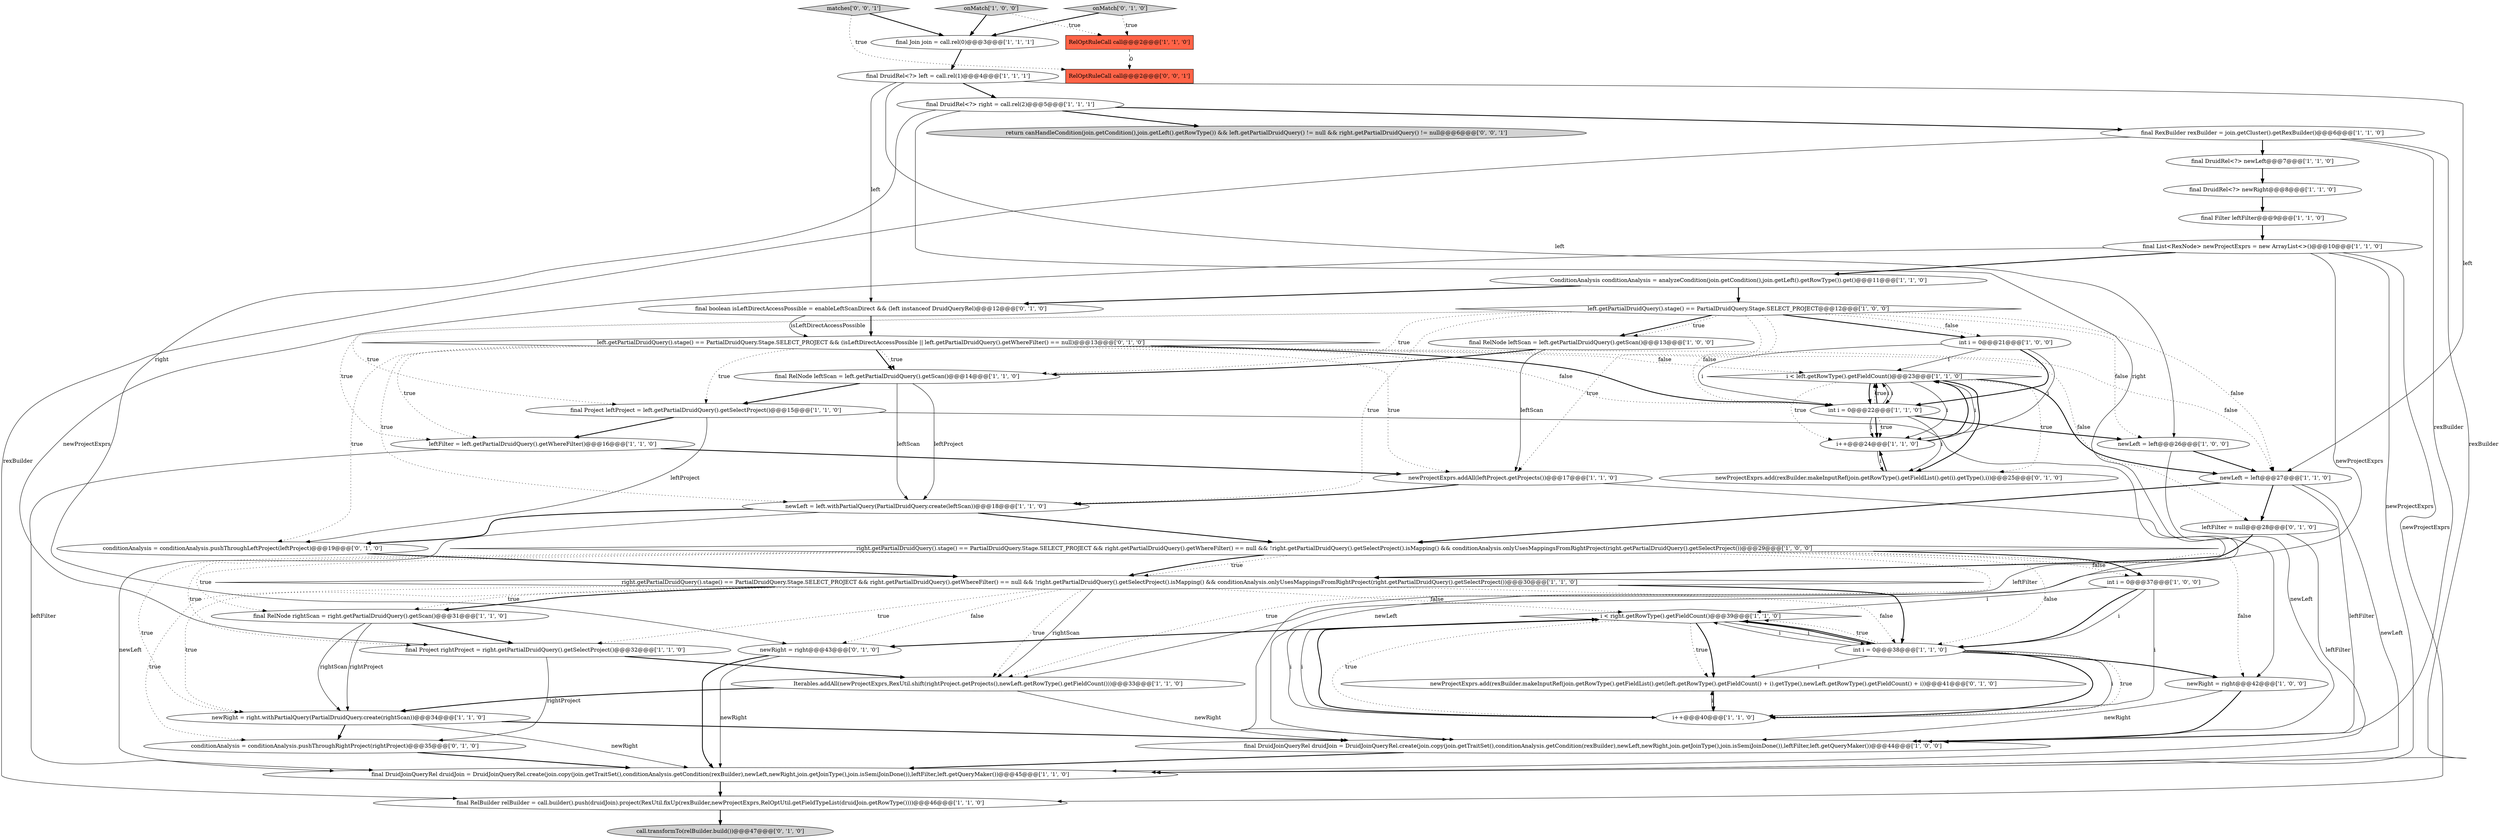 digraph {
4 [style = filled, label = "left.getPartialDruidQuery().stage() == PartialDruidQuery.Stage.SELECT_PROJECT@@@12@@@['1', '0', '0']", fillcolor = white, shape = diamond image = "AAA0AAABBB1BBB"];
19 [style = filled, label = "final RelBuilder relBuilder = call.builder().push(druidJoin).project(RexUtil.fixUp(rexBuilder,newProjectExprs,RelOptUtil.getFieldTypeList(druidJoin.getRowType())))@@@46@@@['1', '1', '0']", fillcolor = white, shape = ellipse image = "AAA0AAABBB1BBB"];
0 [style = filled, label = "int i = 0@@@37@@@['1', '0', '0']", fillcolor = white, shape = ellipse image = "AAA0AAABBB1BBB"];
6 [style = filled, label = "final RelNode leftScan = left.getPartialDruidQuery().getScan()@@@13@@@['1', '0', '0']", fillcolor = white, shape = ellipse image = "AAA0AAABBB1BBB"];
8 [style = filled, label = "Iterables.addAll(newProjectExprs,RexUtil.shift(rightProject.getProjects(),newLeft.getRowType().getFieldCount()))@@@33@@@['1', '1', '0']", fillcolor = white, shape = ellipse image = "AAA0AAABBB1BBB"];
49 [style = filled, label = "RelOptRuleCall call@@@2@@@['0', '0', '1']", fillcolor = tomato, shape = box image = "AAA0AAABBB3BBB"];
2 [style = filled, label = "final Project leftProject = left.getPartialDruidQuery().getSelectProject()@@@15@@@['1', '1', '0']", fillcolor = white, shape = ellipse image = "AAA0AAABBB1BBB"];
14 [style = filled, label = "newRight = right.withPartialQuery(PartialDruidQuery.create(rightScan))@@@34@@@['1', '1', '0']", fillcolor = white, shape = ellipse image = "AAA0AAABBB1BBB"];
31 [style = filled, label = "final DruidJoinQueryRel druidJoin = DruidJoinQueryRel.create(join.copy(join.getTraitSet(),conditionAnalysis.getCondition(rexBuilder),newLeft,newRight,join.getJoinType(),join.isSemiJoinDone()),leftFilter,left.getQueryMaker())@@@44@@@['1', '0', '0']", fillcolor = white, shape = ellipse image = "AAA0AAABBB1BBB"];
44 [style = filled, label = "onMatch['0', '1', '0']", fillcolor = lightgray, shape = diamond image = "AAA0AAABBB2BBB"];
35 [style = filled, label = "newLeft = left.withPartialQuery(PartialDruidQuery.create(leftScan))@@@18@@@['1', '1', '0']", fillcolor = white, shape = ellipse image = "AAA0AAABBB1BBB"];
10 [style = filled, label = "onMatch['1', '0', '0']", fillcolor = lightgray, shape = diamond image = "AAA0AAABBB1BBB"];
17 [style = filled, label = "final List<RexNode> newProjectExprs = new ArrayList<>()@@@10@@@['1', '1', '0']", fillcolor = white, shape = ellipse image = "AAA0AAABBB1BBB"];
24 [style = filled, label = "newProjectExprs.addAll(leftProject.getProjects())@@@17@@@['1', '1', '0']", fillcolor = white, shape = ellipse image = "AAA0AAABBB1BBB"];
22 [style = filled, label = "i < right.getRowType().getFieldCount()@@@39@@@['1', '1', '0']", fillcolor = white, shape = diamond image = "AAA0AAABBB1BBB"];
30 [style = filled, label = "final RelNode rightScan = right.getPartialDruidQuery().getScan()@@@31@@@['1', '1', '0']", fillcolor = white, shape = ellipse image = "AAA0AAABBB1BBB"];
12 [style = filled, label = "i < left.getRowType().getFieldCount()@@@23@@@['1', '1', '0']", fillcolor = white, shape = diamond image = "AAA0AAABBB1BBB"];
15 [style = filled, label = "int i = 0@@@38@@@['1', '1', '0']", fillcolor = white, shape = ellipse image = "AAA0AAABBB1BBB"];
5 [style = filled, label = "final Join join = call.rel(0)@@@3@@@['1', '1', '1']", fillcolor = white, shape = ellipse image = "AAA0AAABBB1BBB"];
25 [style = filled, label = "right.getPartialDruidQuery().stage() == PartialDruidQuery.Stage.SELECT_PROJECT && right.getPartialDruidQuery().getWhereFilter() == null && !right.getPartialDruidQuery().getSelectProject().isMapping() && conditionAnalysis.onlyUsesMappingsFromRightProject(right.getPartialDruidQuery().getSelectProject())@@@29@@@['1', '0', '0']", fillcolor = white, shape = diamond image = "AAA0AAABBB1BBB"];
33 [style = filled, label = "newLeft = left@@@27@@@['1', '1', '0']", fillcolor = white, shape = ellipse image = "AAA0AAABBB1BBB"];
37 [style = filled, label = "i++@@@40@@@['1', '1', '0']", fillcolor = white, shape = ellipse image = "AAA0AAABBB1BBB"];
45 [style = filled, label = "conditionAnalysis = conditionAnalysis.pushThroughLeftProject(leftProject)@@@19@@@['0', '1', '0']", fillcolor = white, shape = ellipse image = "AAA0AAABBB2BBB"];
26 [style = filled, label = "i++@@@24@@@['1', '1', '0']", fillcolor = white, shape = ellipse image = "AAA0AAABBB1BBB"];
27 [style = filled, label = "ConditionAnalysis conditionAnalysis = analyzeCondition(join.getCondition(),join.getLeft().getRowType()).get()@@@11@@@['1', '1', '0']", fillcolor = white, shape = ellipse image = "AAA0AAABBB1BBB"];
48 [style = filled, label = "matches['0', '0', '1']", fillcolor = lightgray, shape = diamond image = "AAA0AAABBB3BBB"];
11 [style = filled, label = "final DruidRel<?> newRight@@@8@@@['1', '1', '0']", fillcolor = white, shape = ellipse image = "AAA0AAABBB1BBB"];
13 [style = filled, label = "newLeft = left@@@26@@@['1', '0', '0']", fillcolor = white, shape = ellipse image = "AAA0AAABBB1BBB"];
9 [style = filled, label = "newRight = right@@@42@@@['1', '0', '0']", fillcolor = white, shape = ellipse image = "AAA0AAABBB1BBB"];
46 [style = filled, label = "newRight = right@@@43@@@['0', '1', '0']", fillcolor = white, shape = ellipse image = "AAA0AAABBB2BBB"];
40 [style = filled, label = "left.getPartialDruidQuery().stage() == PartialDruidQuery.Stage.SELECT_PROJECT && (isLeftDirectAccessPossible || left.getPartialDruidQuery().getWhereFilter() == null)@@@13@@@['0', '1', '0']", fillcolor = white, shape = diamond image = "AAA1AAABBB2BBB"];
1 [style = filled, label = "final DruidJoinQueryRel druidJoin = DruidJoinQueryRel.create(join.copy(join.getTraitSet(),conditionAnalysis.getCondition(rexBuilder),newLeft,newRight,join.getJoinType(),join.isSemiJoinDone()),leftFilter,left.getQueryMaker())@@@45@@@['1', '1', '0']", fillcolor = white, shape = ellipse image = "AAA0AAABBB1BBB"];
32 [style = filled, label = "right.getPartialDruidQuery().stage() == PartialDruidQuery.Stage.SELECT_PROJECT && right.getPartialDruidQuery().getWhereFilter() == null && !right.getPartialDruidQuery().getSelectProject().isMapping() && conditionAnalysis.onlyUsesMappingsFromRightProject(right.getPartialDruidQuery().getSelectProject())@@@30@@@['1', '1', '0']", fillcolor = white, shape = diamond image = "AAA0AAABBB1BBB"];
28 [style = filled, label = "RelOptRuleCall call@@@2@@@['1', '1', '0']", fillcolor = tomato, shape = box image = "AAA0AAABBB1BBB"];
50 [style = filled, label = "return canHandleCondition(join.getCondition(),join.getLeft().getRowType()) && left.getPartialDruidQuery() != null && right.getPartialDruidQuery() != null@@@6@@@['0', '0', '1']", fillcolor = lightgray, shape = ellipse image = "AAA0AAABBB3BBB"];
41 [style = filled, label = "call.transformTo(relBuilder.build())@@@47@@@['0', '1', '0']", fillcolor = lightgray, shape = ellipse image = "AAA0AAABBB2BBB"];
43 [style = filled, label = "leftFilter = null@@@28@@@['0', '1', '0']", fillcolor = white, shape = ellipse image = "AAA0AAABBB2BBB"];
18 [style = filled, label = "int i = 0@@@21@@@['1', '0', '0']", fillcolor = white, shape = ellipse image = "AAA0AAABBB1BBB"];
34 [style = filled, label = "final DruidRel<?> newLeft@@@7@@@['1', '1', '0']", fillcolor = white, shape = ellipse image = "AAA0AAABBB1BBB"];
20 [style = filled, label = "final DruidRel<?> left = call.rel(1)@@@4@@@['1', '1', '1']", fillcolor = white, shape = ellipse image = "AAA0AAABBB1BBB"];
23 [style = filled, label = "leftFilter = left.getPartialDruidQuery().getWhereFilter()@@@16@@@['1', '1', '0']", fillcolor = white, shape = ellipse image = "AAA0AAABBB1BBB"];
36 [style = filled, label = "final DruidRel<?> right = call.rel(2)@@@5@@@['1', '1', '1']", fillcolor = white, shape = ellipse image = "AAA0AAABBB1BBB"];
42 [style = filled, label = "conditionAnalysis = conditionAnalysis.pushThroughRightProject(rightProject)@@@35@@@['0', '1', '0']", fillcolor = white, shape = ellipse image = "AAA0AAABBB2BBB"];
16 [style = filled, label = "final RelNode leftScan = left.getPartialDruidQuery().getScan()@@@14@@@['1', '1', '0']", fillcolor = white, shape = ellipse image = "AAA0AAABBB1BBB"];
38 [style = filled, label = "newProjectExprs.add(rexBuilder.makeInputRef(join.getRowType().getFieldList().get(i).getType(),i))@@@25@@@['0', '1', '0']", fillcolor = white, shape = ellipse image = "AAA0AAABBB2BBB"];
7 [style = filled, label = "final Project rightProject = right.getPartialDruidQuery().getSelectProject()@@@32@@@['1', '1', '0']", fillcolor = white, shape = ellipse image = "AAA0AAABBB1BBB"];
47 [style = filled, label = "newProjectExprs.add(rexBuilder.makeInputRef(join.getRowType().getFieldList().get(left.getRowType().getFieldCount() + i).getType(),newLeft.getRowType().getFieldCount() + i))@@@41@@@['0', '1', '0']", fillcolor = white, shape = ellipse image = "AAA0AAABBB2BBB"];
29 [style = filled, label = "final RexBuilder rexBuilder = join.getCluster().getRexBuilder()@@@6@@@['1', '1', '0']", fillcolor = white, shape = ellipse image = "AAA0AAABBB1BBB"];
39 [style = filled, label = "final boolean isLeftDirectAccessPossible = enableLeftScanDirect && (left instanceof DruidQueryRel)@@@12@@@['0', '1', '0']", fillcolor = white, shape = ellipse image = "AAA0AAABBB2BBB"];
3 [style = filled, label = "int i = 0@@@22@@@['1', '1', '0']", fillcolor = white, shape = ellipse image = "AAA0AAABBB1BBB"];
21 [style = filled, label = "final Filter leftFilter@@@9@@@['1', '1', '0']", fillcolor = white, shape = ellipse image = "AAA0AAABBB1BBB"];
25->30 [style = dotted, label="true"];
38->26 [style = bold, label=""];
3->12 [style = dotted, label="true"];
12->33 [style = bold, label=""];
4->6 [style = bold, label=""];
25->15 [style = dotted, label="false"];
8->14 [style = bold, label=""];
32->46 [style = dotted, label="false"];
30->14 [style = solid, label="rightProject"];
42->1 [style = bold, label=""];
29->31 [style = solid, label="rexBuilder"];
9->31 [style = bold, label=""];
3->12 [style = solid, label="i"];
12->26 [style = dotted, label="true"];
40->2 [style = dotted, label="true"];
45->32 [style = bold, label=""];
32->30 [style = dotted, label="true"];
15->22 [style = bold, label=""];
40->3 [style = dotted, label="false"];
13->31 [style = solid, label="newLeft"];
46->1 [style = solid, label="newRight"];
3->13 [style = bold, label=""];
15->37 [style = solid, label="i"];
2->31 [style = solid, label="leftFilter"];
22->15 [style = solid, label="i"];
15->37 [style = dotted, label="true"];
36->50 [style = bold, label=""];
35->45 [style = bold, label=""];
40->24 [style = dotted, label="true"];
18->12 [style = solid, label="i"];
22->37 [style = solid, label="i"];
0->15 [style = bold, label=""];
30->7 [style = bold, label=""];
44->5 [style = bold, label=""];
40->16 [style = bold, label=""];
12->3 [style = solid, label="i"];
40->16 [style = dotted, label="true"];
35->1 [style = solid, label="newLeft"];
25->9 [style = dotted, label="false"];
32->42 [style = dotted, label="true"];
26->38 [style = solid, label="i"];
47->37 [style = bold, label=""];
44->28 [style = dotted, label="true"];
36->46 [style = solid, label="right"];
10->5 [style = bold, label=""];
3->38 [style = solid, label="i"];
24->35 [style = bold, label=""];
3->26 [style = dotted, label="true"];
17->27 [style = bold, label=""];
15->9 [style = bold, label=""];
37->22 [style = solid, label="i"];
32->14 [style = dotted, label="true"];
40->45 [style = dotted, label="true"];
22->47 [style = dotted, label="true"];
25->32 [style = dotted, label="true"];
17->1 [style = solid, label="newProjectExprs"];
32->15 [style = dotted, label="false"];
3->26 [style = solid, label="i"];
14->1 [style = solid, label="newRight"];
16->2 [style = bold, label=""];
20->33 [style = solid, label="left"];
32->7 [style = dotted, label="true"];
25->14 [style = dotted, label="true"];
43->1 [style = solid, label="leftFilter"];
40->43 [style = dotted, label="false"];
6->24 [style = solid, label="leftScan"];
25->0 [style = dotted, label="false"];
35->25 [style = bold, label=""];
26->12 [style = bold, label=""];
46->1 [style = bold, label=""];
20->36 [style = bold, label=""];
28->49 [style = dashed, label="0"];
32->8 [style = dotted, label="true"];
40->23 [style = dotted, label="true"];
24->31 [style = solid, label="newLeft"];
7->8 [style = bold, label=""];
43->32 [style = bold, label=""];
32->8 [style = solid, label="rightScan"];
2->45 [style = solid, label="leftProject"];
40->12 [style = dotted, label="false"];
39->40 [style = solid, label="isLeftDirectAccessPossible"];
4->18 [style = dotted, label="false"];
48->49 [style = dotted, label="true"];
4->24 [style = dotted, label="true"];
17->19 [style = solid, label="newProjectExprs"];
48->5 [style = bold, label=""];
16->35 [style = solid, label="leftScan"];
22->47 [style = bold, label=""];
29->1 [style = solid, label="rexBuilder"];
6->16 [style = bold, label=""];
14->31 [style = bold, label=""];
16->35 [style = solid, label="leftProject"];
7->42 [style = solid, label="rightProject"];
3->12 [style = bold, label=""];
12->3 [style = bold, label=""];
40->33 [style = dotted, label="false"];
12->26 [style = solid, label="i"];
12->38 [style = dotted, label="true"];
25->0 [style = bold, label=""];
37->22 [style = bold, label=""];
15->47 [style = solid, label="i"];
4->23 [style = dotted, label="true"];
15->22 [style = dotted, label="true"];
40->35 [style = dotted, label="true"];
26->12 [style = solid, label="i"];
40->3 [style = bold, label=""];
22->37 [style = dotted, label="true"];
29->19 [style = solid, label="rexBuilder"];
4->33 [style = dotted, label="false"];
33->43 [style = bold, label=""];
4->18 [style = bold, label=""];
4->2 [style = dotted, label="true"];
0->15 [style = solid, label="i"];
18->3 [style = bold, label=""];
17->8 [style = solid, label="newProjectExprs"];
25->32 [style = bold, label=""];
27->39 [style = bold, label=""];
11->21 [style = bold, label=""];
15->22 [style = solid, label="i"];
31->1 [style = bold, label=""];
4->16 [style = dotted, label="true"];
4->3 [style = dotted, label="false"];
15->37 [style = bold, label=""];
36->29 [style = bold, label=""];
3->26 [style = bold, label=""];
23->24 [style = bold, label=""];
14->42 [style = bold, label=""];
27->4 [style = bold, label=""];
36->9 [style = solid, label="right"];
25->8 [style = dotted, label="true"];
33->31 [style = solid, label="leftFilter"];
21->17 [style = bold, label=""];
10->28 [style = dotted, label="true"];
20->13 [style = solid, label="left"];
13->33 [style = bold, label=""];
0->37 [style = solid, label="i"];
22->15 [style = bold, label=""];
22->46 [style = bold, label=""];
37->47 [style = solid, label="i"];
8->31 [style = solid, label="newRight"];
12->38 [style = bold, label=""];
0->22 [style = solid, label="i"];
30->14 [style = solid, label="rightScan"];
18->26 [style = solid, label="i"];
29->34 [style = bold, label=""];
23->1 [style = solid, label="leftFilter"];
17->7 [style = solid, label="newProjectExprs"];
4->13 [style = dotted, label="false"];
4->35 [style = dotted, label="true"];
5->20 [style = bold, label=""];
1->19 [style = bold, label=""];
9->31 [style = solid, label="newRight"];
25->7 [style = dotted, label="true"];
19->41 [style = bold, label=""];
20->39 [style = solid, label="left"];
39->40 [style = bold, label=""];
32->30 [style = bold, label=""];
32->22 [style = dotted, label="false"];
33->1 [style = solid, label="newLeft"];
4->6 [style = dotted, label="true"];
33->25 [style = bold, label=""];
32->15 [style = bold, label=""];
18->3 [style = solid, label="i"];
2->23 [style = bold, label=""];
34->11 [style = bold, label=""];
}
